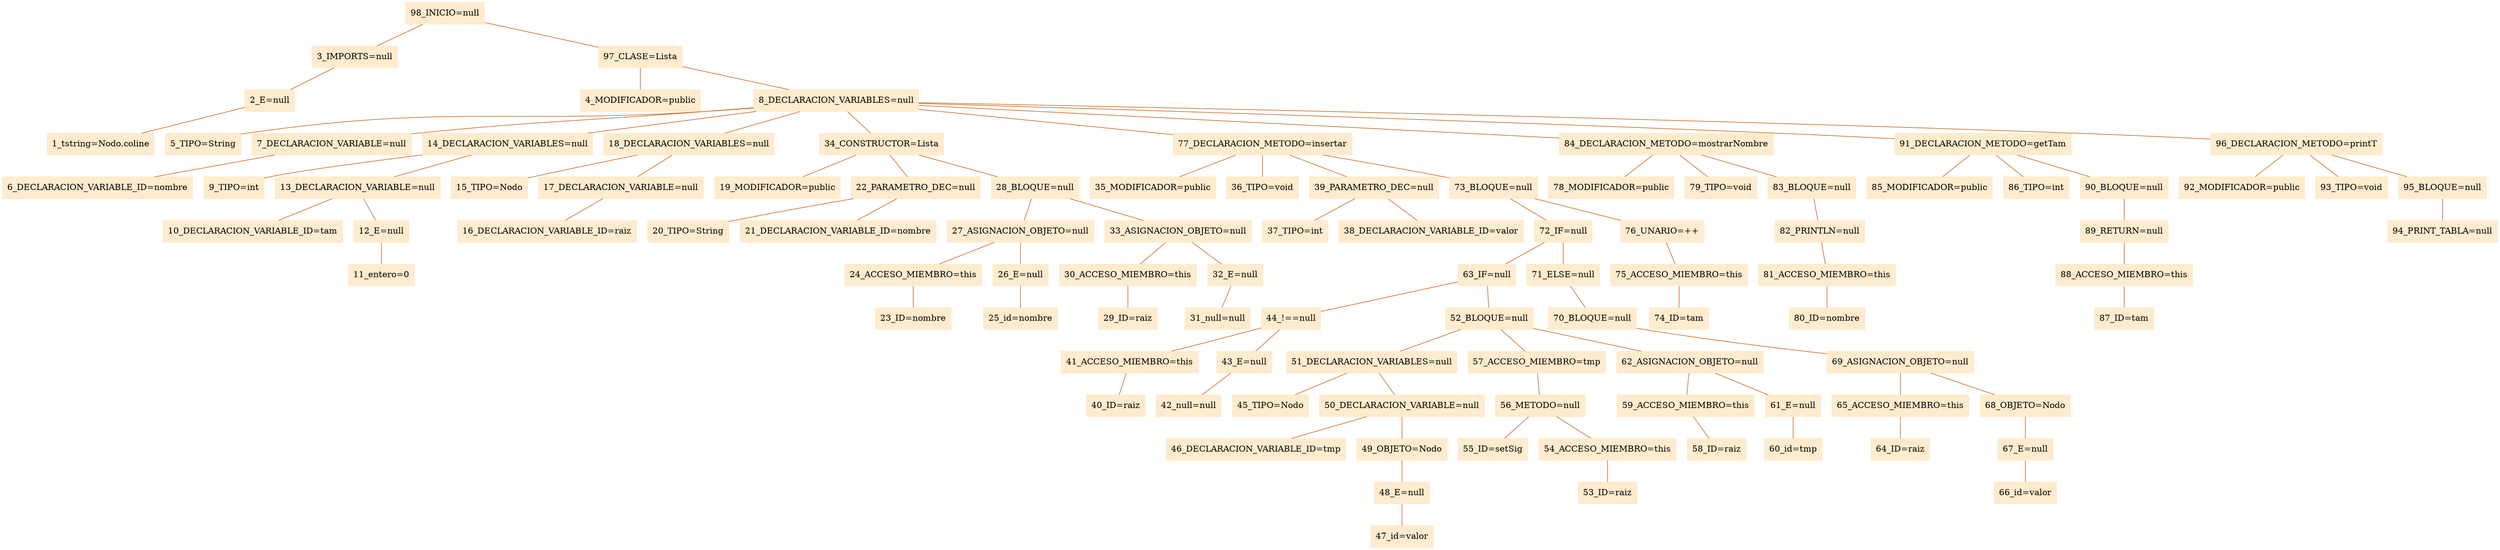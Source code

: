 digraph G {node[shape=box, style=filled, color=blanchedalmond]; edge[color=chocolate3, dir=none];rankdir=UD 

"98_INICIO=null"->"3_IMPORTS=null"
"3_IMPORTS=null"->"2_E=null"
"2_E=null"->"1_tstring=Nodo.coline"
"98_INICIO=null"->"97_CLASE=Lista"
"97_CLASE=Lista"->"4_MODIFICADOR=public"
"97_CLASE=Lista"->"8_DECLARACION_VARIABLES=null"
"8_DECLARACION_VARIABLES=null"->"5_TIPO=String"
"8_DECLARACION_VARIABLES=null"->"7_DECLARACION_VARIABLE=null"
"7_DECLARACION_VARIABLE=null"->"6_DECLARACION_VARIABLE_ID=nombre"
"8_DECLARACION_VARIABLES=null"->"14_DECLARACION_VARIABLES=null"
"14_DECLARACION_VARIABLES=null"->"9_TIPO=int"
"14_DECLARACION_VARIABLES=null"->"13_DECLARACION_VARIABLE=null"
"13_DECLARACION_VARIABLE=null"->"10_DECLARACION_VARIABLE_ID=tam"
"13_DECLARACION_VARIABLE=null"->"12_E=null"
"12_E=null"->"11_entero=0"
"8_DECLARACION_VARIABLES=null"->"18_DECLARACION_VARIABLES=null"
"18_DECLARACION_VARIABLES=null"->"15_TIPO=Nodo"
"18_DECLARACION_VARIABLES=null"->"17_DECLARACION_VARIABLE=null"
"17_DECLARACION_VARIABLE=null"->"16_DECLARACION_VARIABLE_ID=raiz"
"8_DECLARACION_VARIABLES=null"->"34_CONSTRUCTOR=Lista"
"34_CONSTRUCTOR=Lista"->"19_MODIFICADOR=public"
"34_CONSTRUCTOR=Lista"->"22_PARAMETRO_DEC=null"
"22_PARAMETRO_DEC=null"->"20_TIPO=String"
"22_PARAMETRO_DEC=null"->"21_DECLARACION_VARIABLE_ID=nombre"
"34_CONSTRUCTOR=Lista"->"28_BLOQUE=null"
"28_BLOQUE=null"->"27_ASIGNACION_OBJETO=null"
"27_ASIGNACION_OBJETO=null"->"24_ACCESO_MIEMBRO=this"
"24_ACCESO_MIEMBRO=this"->"23_ID=nombre"
"27_ASIGNACION_OBJETO=null"->"26_E=null"
"26_E=null"->"25_id=nombre"
"28_BLOQUE=null"->"33_ASIGNACION_OBJETO=null"
"33_ASIGNACION_OBJETO=null"->"30_ACCESO_MIEMBRO=this"
"30_ACCESO_MIEMBRO=this"->"29_ID=raiz"
"33_ASIGNACION_OBJETO=null"->"32_E=null"
"32_E=null"->"31_null=null"
"8_DECLARACION_VARIABLES=null"->"77_DECLARACION_METODO=insertar"
"77_DECLARACION_METODO=insertar"->"35_MODIFICADOR=public"
"77_DECLARACION_METODO=insertar"->"36_TIPO=void"
"77_DECLARACION_METODO=insertar"->"39_PARAMETRO_DEC=null"
"39_PARAMETRO_DEC=null"->"37_TIPO=int"
"39_PARAMETRO_DEC=null"->"38_DECLARACION_VARIABLE_ID=valor"
"77_DECLARACION_METODO=insertar"->"73_BLOQUE=null"
"73_BLOQUE=null"->"72_IF=null"
"72_IF=null"->"63_IF=null"
"63_IF=null"->"44_!==null"
"44_!==null"->"41_ACCESO_MIEMBRO=this"
"41_ACCESO_MIEMBRO=this"->"40_ID=raiz"
"44_!==null"->"43_E=null"
"43_E=null"->"42_null=null"
"63_IF=null"->"52_BLOQUE=null"
"52_BLOQUE=null"->"51_DECLARACION_VARIABLES=null"
"51_DECLARACION_VARIABLES=null"->"45_TIPO=Nodo"
"51_DECLARACION_VARIABLES=null"->"50_DECLARACION_VARIABLE=null"
"50_DECLARACION_VARIABLE=null"->"46_DECLARACION_VARIABLE_ID=tmp"
"50_DECLARACION_VARIABLE=null"->"49_OBJETO=Nodo"
"49_OBJETO=Nodo"->"48_E=null"
"48_E=null"->"47_id=valor"
"52_BLOQUE=null"->"57_ACCESO_MIEMBRO=tmp"
"57_ACCESO_MIEMBRO=tmp"->"56_METODO=null"
"56_METODO=null"->"55_ID=setSig"
"56_METODO=null"->"54_ACCESO_MIEMBRO=this"
"54_ACCESO_MIEMBRO=this"->"53_ID=raiz"
"52_BLOQUE=null"->"62_ASIGNACION_OBJETO=null"
"62_ASIGNACION_OBJETO=null"->"59_ACCESO_MIEMBRO=this"
"59_ACCESO_MIEMBRO=this"->"58_ID=raiz"
"62_ASIGNACION_OBJETO=null"->"61_E=null"
"61_E=null"->"60_id=tmp"
"72_IF=null"->"71_ELSE=null"
"71_ELSE=null"->"70_BLOQUE=null"
"70_BLOQUE=null"->"69_ASIGNACION_OBJETO=null"
"69_ASIGNACION_OBJETO=null"->"65_ACCESO_MIEMBRO=this"
"65_ACCESO_MIEMBRO=this"->"64_ID=raiz"
"69_ASIGNACION_OBJETO=null"->"68_OBJETO=Nodo"
"68_OBJETO=Nodo"->"67_E=null"
"67_E=null"->"66_id=valor"
"73_BLOQUE=null"->"76_UNARIO=++"
"76_UNARIO=++"->"75_ACCESO_MIEMBRO=this"
"75_ACCESO_MIEMBRO=this"->"74_ID=tam"
"8_DECLARACION_VARIABLES=null"->"84_DECLARACION_METODO=mostrarNombre"
"84_DECLARACION_METODO=mostrarNombre"->"78_MODIFICADOR=public"
"84_DECLARACION_METODO=mostrarNombre"->"79_TIPO=void"
"84_DECLARACION_METODO=mostrarNombre"->"83_BLOQUE=null"
"83_BLOQUE=null"->"82_PRINTLN=null"
"82_PRINTLN=null"->"81_ACCESO_MIEMBRO=this"
"81_ACCESO_MIEMBRO=this"->"80_ID=nombre"
"8_DECLARACION_VARIABLES=null"->"91_DECLARACION_METODO=getTam"
"91_DECLARACION_METODO=getTam"->"85_MODIFICADOR=public"
"91_DECLARACION_METODO=getTam"->"86_TIPO=int"
"91_DECLARACION_METODO=getTam"->"90_BLOQUE=null"
"90_BLOQUE=null"->"89_RETURN=null"
"89_RETURN=null"->"88_ACCESO_MIEMBRO=this"
"88_ACCESO_MIEMBRO=this"->"87_ID=tam"
"8_DECLARACION_VARIABLES=null"->"96_DECLARACION_METODO=printT"
"96_DECLARACION_METODO=printT"->"92_MODIFICADOR=public"
"96_DECLARACION_METODO=printT"->"93_TIPO=void"
"96_DECLARACION_METODO=printT"->"95_BLOQUE=null"
"95_BLOQUE=null"->"94_PRINT_TABLA=null"


}
